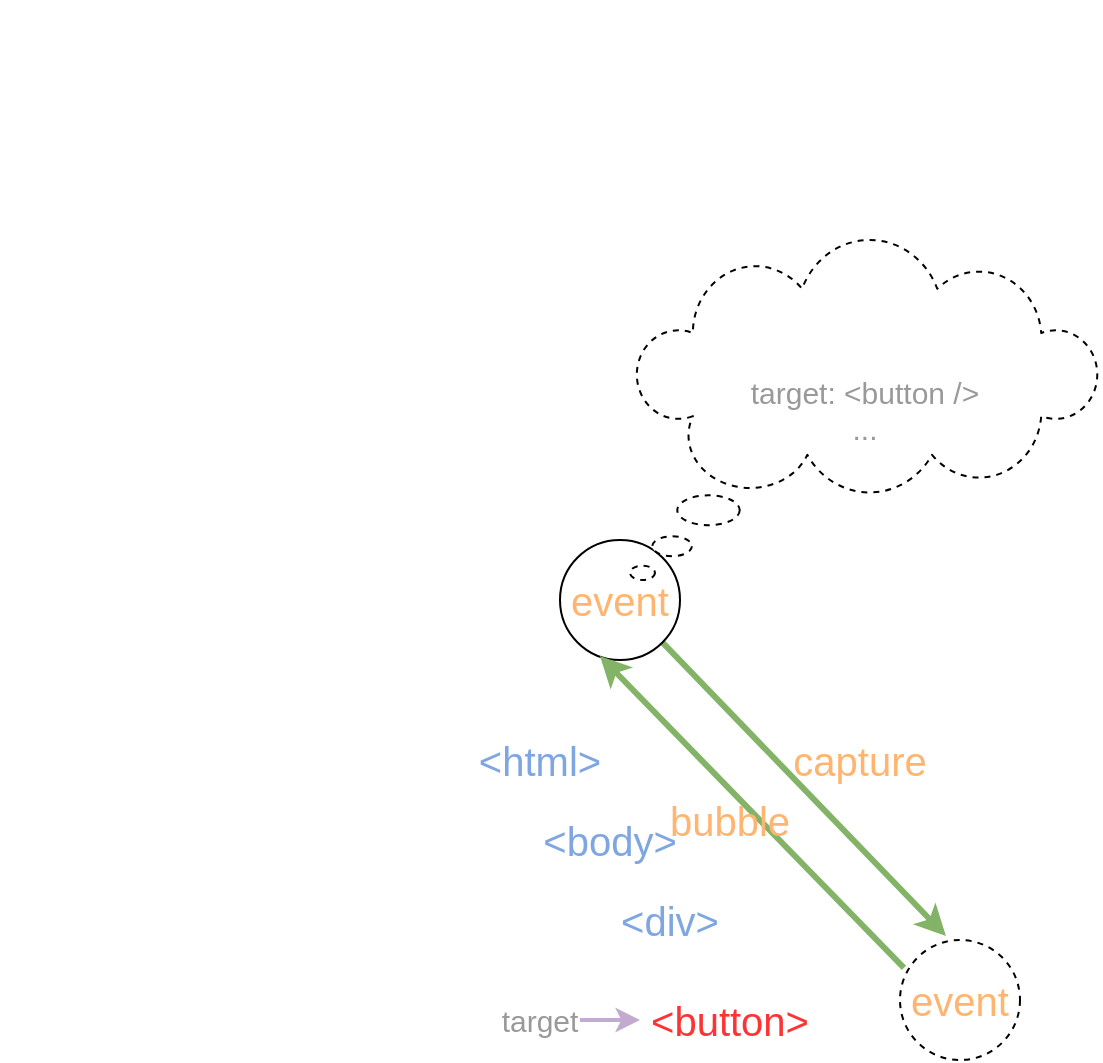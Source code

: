 <mxfile version="12.2.6" type="device" pages="1"><diagram id="MfHefJaeSEb2xmpJwR7E" name="第 1 页"><mxGraphModel dx="1426" dy="771" grid="1" gridSize="10" guides="1" tooltips="1" connect="1" arrows="1" fold="1" page="1" pageScale="1" pageWidth="827" pageHeight="1169" math="0" shadow="0"><root><mxCell id="0"/><mxCell id="1" parent="0"/><mxCell id="G_EcO8hvto8aJ8lnUop_-1" value="" style="shape=image;html=1;verticalAlign=top;verticalLabelPosition=bottom;labelBackgroundColor=#ffffff;imageAspect=0;aspect=fixed;image=https://cdn2.iconfinder.com/data/icons/circle-icons-1/64/traffic-128.png" vertex="1" parent="1"><mxGeometry x="10" y="10" width="130" height="130" as="geometry"/></mxCell><mxCell id="G_EcO8hvto8aJ8lnUop_-2" value="&amp;lt;html&amp;gt;" style="text;html=1;strokeColor=none;fillColor=none;align=center;verticalAlign=middle;whiteSpace=wrap;rounded=0;fontSize=20;fontColor=#7EA6E0;" vertex="1" parent="1"><mxGeometry x="260" y="380" width="40" height="20" as="geometry"/></mxCell><mxCell id="G_EcO8hvto8aJ8lnUop_-3" value="&amp;lt;body&amp;gt;" style="text;html=1;strokeColor=none;fillColor=none;align=center;verticalAlign=middle;whiteSpace=wrap;rounded=0;fontSize=20;fontColor=#7EA6E0;" vertex="1" parent="1"><mxGeometry x="295" y="420" width="40" height="20" as="geometry"/></mxCell><mxCell id="G_EcO8hvto8aJ8lnUop_-4" value="&amp;lt;div&amp;gt;" style="text;html=1;strokeColor=none;fillColor=none;align=center;verticalAlign=middle;whiteSpace=wrap;rounded=0;fontSize=20;fontColor=#7EA6E0;" vertex="1" parent="1"><mxGeometry x="325" y="460" width="40" height="20" as="geometry"/></mxCell><mxCell id="G_EcO8hvto8aJ8lnUop_-5" value="&amp;lt;button&amp;gt;" style="text;html=1;strokeColor=none;fillColor=none;align=center;verticalAlign=middle;whiteSpace=wrap;rounded=0;fontSize=20;fontColor=#FF3333;" vertex="1" parent="1"><mxGeometry x="355" y="510" width="40" height="20" as="geometry"/></mxCell><mxCell id="G_EcO8hvto8aJ8lnUop_-6" value="" style="endArrow=classic;html=1;fontSize=20;fontColor=#7EA6E0;strokeWidth=3;fillColor=#d5e8d4;strokeColor=#82b366;exitX=1;exitY=1;exitDx=0;exitDy=0;entryX=0.383;entryY=-0.033;entryDx=0;entryDy=0;entryPerimeter=0;" edge="1" parent="1" source="G_EcO8hvto8aJ8lnUop_-8" target="G_EcO8hvto8aJ8lnUop_-9"><mxGeometry width="50" height="50" relative="1" as="geometry"><mxPoint x="345" y="340" as="sourcePoint"/><mxPoint x="465" y="490" as="targetPoint"/></mxGeometry></mxCell><mxCell id="G_EcO8hvto8aJ8lnUop_-7" value="capture" style="text;html=1;strokeColor=none;fillColor=none;align=center;verticalAlign=middle;whiteSpace=wrap;rounded=0;fontSize=20;fontColor=#FFB570;" vertex="1" parent="1"><mxGeometry x="420" y="380" width="40" height="20" as="geometry"/></mxCell><mxCell id="G_EcO8hvto8aJ8lnUop_-8" value="event" style="ellipse;whiteSpace=wrap;html=1;aspect=fixed;fontSize=20;fontColor=#FFB570;" vertex="1" parent="1"><mxGeometry x="290" y="280" width="60" height="60" as="geometry"/></mxCell><mxCell id="G_EcO8hvto8aJ8lnUop_-9" value="event" style="ellipse;whiteSpace=wrap;html=1;aspect=fixed;fontSize=20;fontColor=#FFB570;dashed=1;" vertex="1" parent="1"><mxGeometry x="460" y="480" width="60" height="60" as="geometry"/></mxCell><mxCell id="G_EcO8hvto8aJ8lnUop_-10" value="" style="endArrow=classic;html=1;fontSize=20;fontColor=#7EA6E0;strokeWidth=3;fillColor=#d5e8d4;strokeColor=#82b366;entryX=0.333;entryY=0.967;entryDx=0;entryDy=0;entryPerimeter=0;exitX=0.033;exitY=0.233;exitDx=0;exitDy=0;exitPerimeter=0;" edge="1" parent="1" source="G_EcO8hvto8aJ8lnUop_-9" target="G_EcO8hvto8aJ8lnUop_-8"><mxGeometry width="50" height="50" relative="1" as="geometry"><mxPoint x="460" y="530" as="sourcePoint"/><mxPoint x="190" y="360" as="targetPoint"/></mxGeometry></mxCell><mxCell id="G_EcO8hvto8aJ8lnUop_-14" value="bubble" style="text;html=1;strokeColor=none;fillColor=none;align=center;verticalAlign=middle;whiteSpace=wrap;rounded=0;fontSize=20;fontColor=#FFB570;" vertex="1" parent="1"><mxGeometry x="355" y="410" width="40" height="20" as="geometry"/></mxCell><mxCell id="G_EcO8hvto8aJ8lnUop_-15" value="target" style="text;html=1;strokeColor=none;fillColor=none;align=center;verticalAlign=middle;whiteSpace=wrap;rounded=0;dashed=1;fontSize=15;fontColor=#999999;" vertex="1" parent="1"><mxGeometry x="260" y="510" width="40" height="20" as="geometry"/></mxCell><mxCell id="G_EcO8hvto8aJ8lnUop_-16" value="" style="endArrow=classic;html=1;strokeWidth=2;fontSize=15;fontColor=#999999;exitX=1;exitY=0.5;exitDx=0;exitDy=0;strokeColor=#C3ABD0;" edge="1" parent="1" source="G_EcO8hvto8aJ8lnUop_-15"><mxGeometry width="50" height="50" relative="1" as="geometry"><mxPoint x="140" y="610" as="sourcePoint"/><mxPoint x="330" y="520" as="targetPoint"/></mxGeometry></mxCell><mxCell id="G_EcO8hvto8aJ8lnUop_-17" value="target: &amp;lt;button /&amp;gt;&lt;br&gt;..." style="whiteSpace=wrap;html=1;shape=mxgraph.basic.cloud_callout;dashed=1;fontSize=15;fontColor=#999999;" vertex="1" parent="1"><mxGeometry x="325" y="130" width="235" height="170" as="geometry"/></mxCell></root></mxGraphModel></diagram></mxfile>